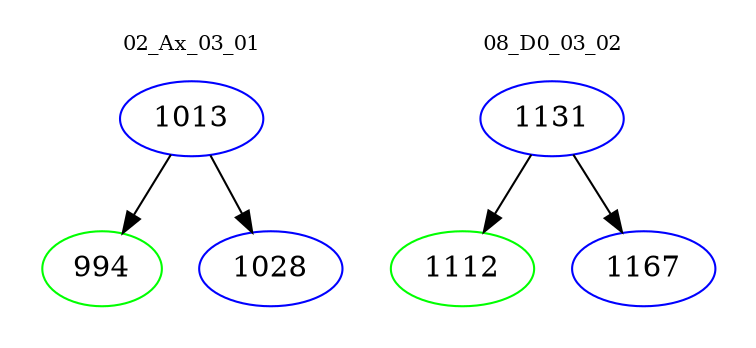 digraph{
subgraph cluster_0 {
color = white
label = "02_Ax_03_01";
fontsize=10;
T0_1013 [label="1013", color="blue"]
T0_1013 -> T0_994 [color="black"]
T0_994 [label="994", color="green"]
T0_1013 -> T0_1028 [color="black"]
T0_1028 [label="1028", color="blue"]
}
subgraph cluster_1 {
color = white
label = "08_D0_03_02";
fontsize=10;
T1_1131 [label="1131", color="blue"]
T1_1131 -> T1_1112 [color="black"]
T1_1112 [label="1112", color="green"]
T1_1131 -> T1_1167 [color="black"]
T1_1167 [label="1167", color="blue"]
}
}
